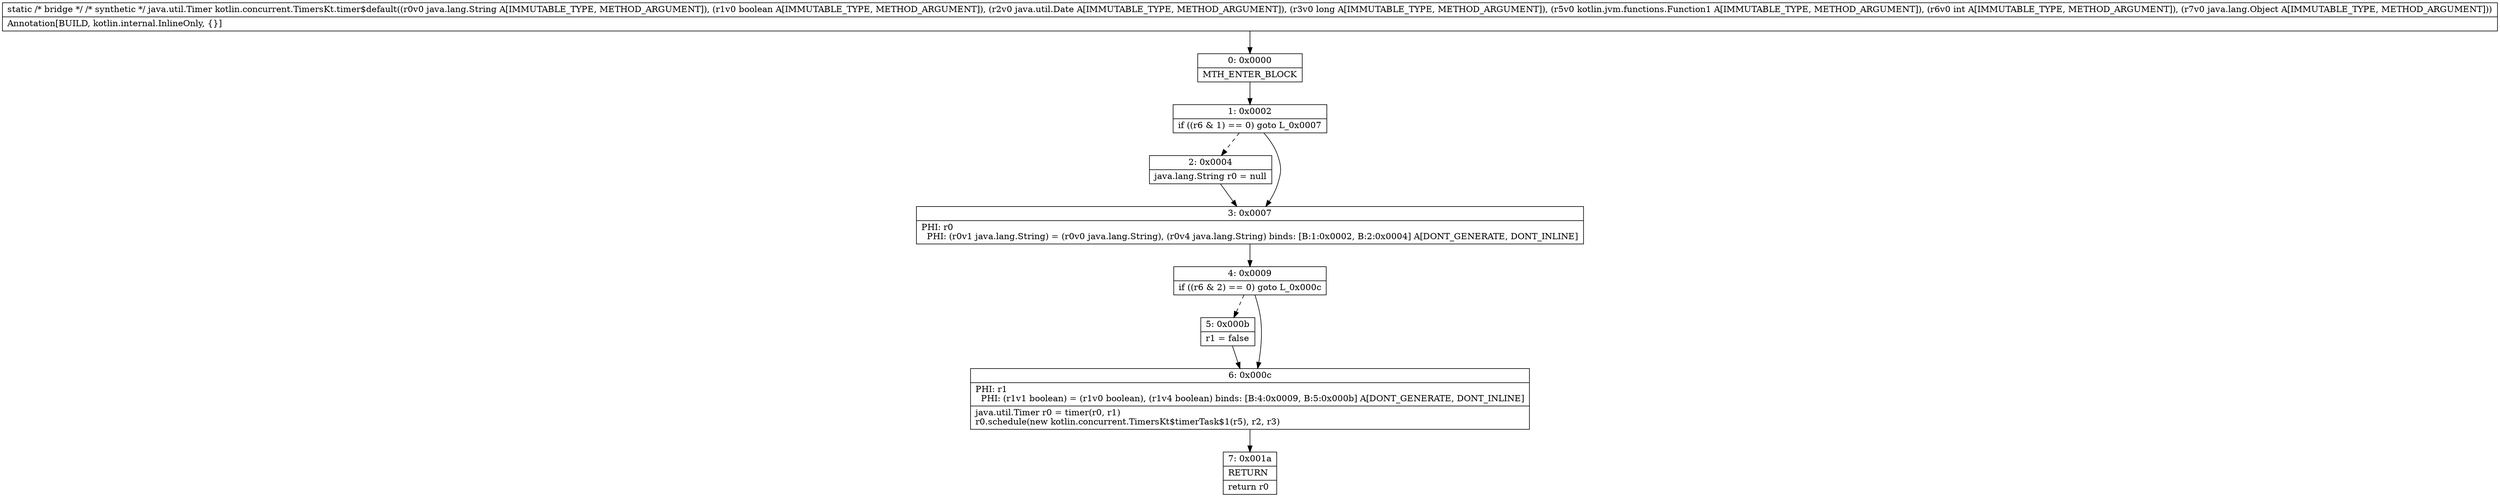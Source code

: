 digraph "CFG forkotlin.concurrent.TimersKt.timer$default(Ljava\/lang\/String;ZLjava\/util\/Date;JLkotlin\/jvm\/functions\/Function1;ILjava\/lang\/Object;)Ljava\/util\/Timer;" {
Node_0 [shape=record,label="{0\:\ 0x0000|MTH_ENTER_BLOCK\l}"];
Node_1 [shape=record,label="{1\:\ 0x0002|if ((r6 & 1) == 0) goto L_0x0007\l}"];
Node_2 [shape=record,label="{2\:\ 0x0004|java.lang.String r0 = null\l}"];
Node_3 [shape=record,label="{3\:\ 0x0007|PHI: r0 \l  PHI: (r0v1 java.lang.String) = (r0v0 java.lang.String), (r0v4 java.lang.String) binds: [B:1:0x0002, B:2:0x0004] A[DONT_GENERATE, DONT_INLINE]\l}"];
Node_4 [shape=record,label="{4\:\ 0x0009|if ((r6 & 2) == 0) goto L_0x000c\l}"];
Node_5 [shape=record,label="{5\:\ 0x000b|r1 = false\l}"];
Node_6 [shape=record,label="{6\:\ 0x000c|PHI: r1 \l  PHI: (r1v1 boolean) = (r1v0 boolean), (r1v4 boolean) binds: [B:4:0x0009, B:5:0x000b] A[DONT_GENERATE, DONT_INLINE]\l|java.util.Timer r0 = timer(r0, r1)\lr0.schedule(new kotlin.concurrent.TimersKt$timerTask$1(r5), r2, r3)\l}"];
Node_7 [shape=record,label="{7\:\ 0x001a|RETURN\l|return r0\l}"];
MethodNode[shape=record,label="{static \/* bridge *\/ \/* synthetic *\/ java.util.Timer kotlin.concurrent.TimersKt.timer$default((r0v0 java.lang.String A[IMMUTABLE_TYPE, METHOD_ARGUMENT]), (r1v0 boolean A[IMMUTABLE_TYPE, METHOD_ARGUMENT]), (r2v0 java.util.Date A[IMMUTABLE_TYPE, METHOD_ARGUMENT]), (r3v0 long A[IMMUTABLE_TYPE, METHOD_ARGUMENT]), (r5v0 kotlin.jvm.functions.Function1 A[IMMUTABLE_TYPE, METHOD_ARGUMENT]), (r6v0 int A[IMMUTABLE_TYPE, METHOD_ARGUMENT]), (r7v0 java.lang.Object A[IMMUTABLE_TYPE, METHOD_ARGUMENT]))  | Annotation[BUILD, kotlin.internal.InlineOnly, \{\}]\l}"];
MethodNode -> Node_0;
Node_0 -> Node_1;
Node_1 -> Node_2[style=dashed];
Node_1 -> Node_3;
Node_2 -> Node_3;
Node_3 -> Node_4;
Node_4 -> Node_5[style=dashed];
Node_4 -> Node_6;
Node_5 -> Node_6;
Node_6 -> Node_7;
}

